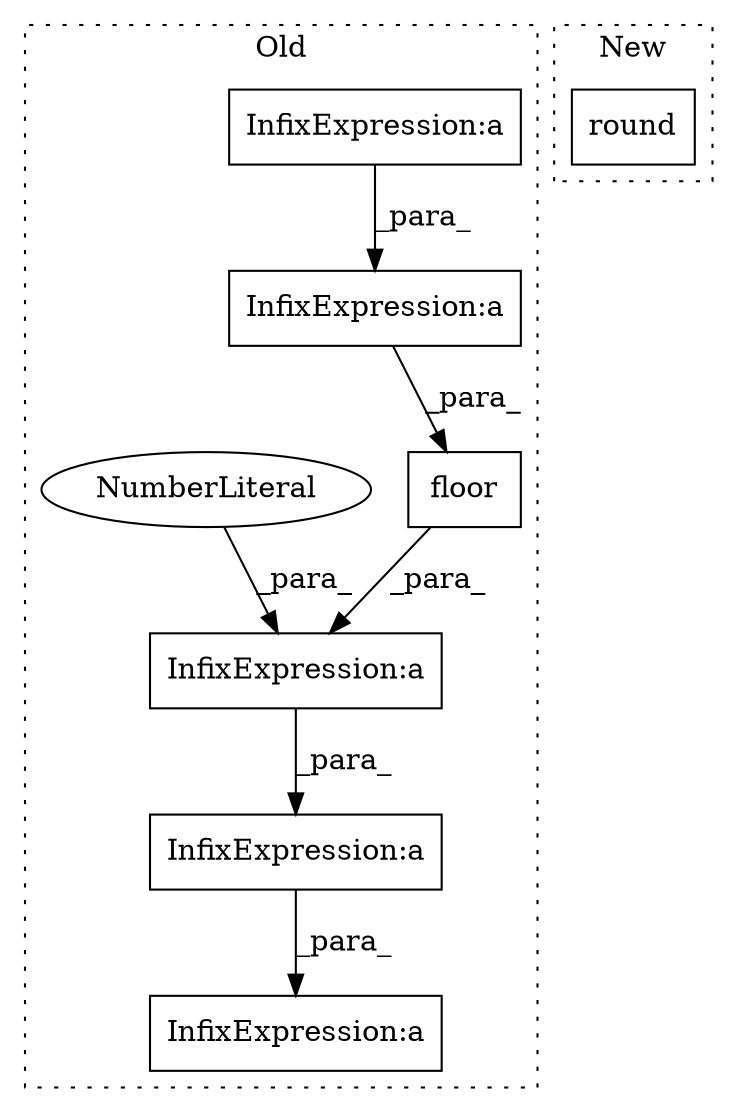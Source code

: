 digraph G {
subgraph cluster0 {
1 [label="floor" a="32" s="3636,3657" l="6,1" shape="box"];
3 [label="InfixExpression:a" a="27" s="3532" l="3" shape="box"];
4 [label="InfixExpression:a" a="27" s="3659" l="3" shape="box"];
5 [label="InfixExpression:a" a="27" s="3712" l="3" shape="box"];
6 [label="NumberLiteral" a="34" s="3662" l="1" shape="ellipse"];
7 [label="InfixExpression:a" a="27" s="3542" l="3" shape="box"];
8 [label="InfixExpression:a" a="27" s="3702" l="3" shape="box"];
label = "Old";
style="dotted";
}
subgraph cluster1 {
2 [label="round" a="32" s="3795,3809" l="6,1" shape="box"];
label = "New";
style="dotted";
}
1 -> 4 [label="_para_"];
3 -> 7 [label="_para_"];
4 -> 8 [label="_para_"];
6 -> 4 [label="_para_"];
7 -> 1 [label="_para_"];
8 -> 5 [label="_para_"];
}